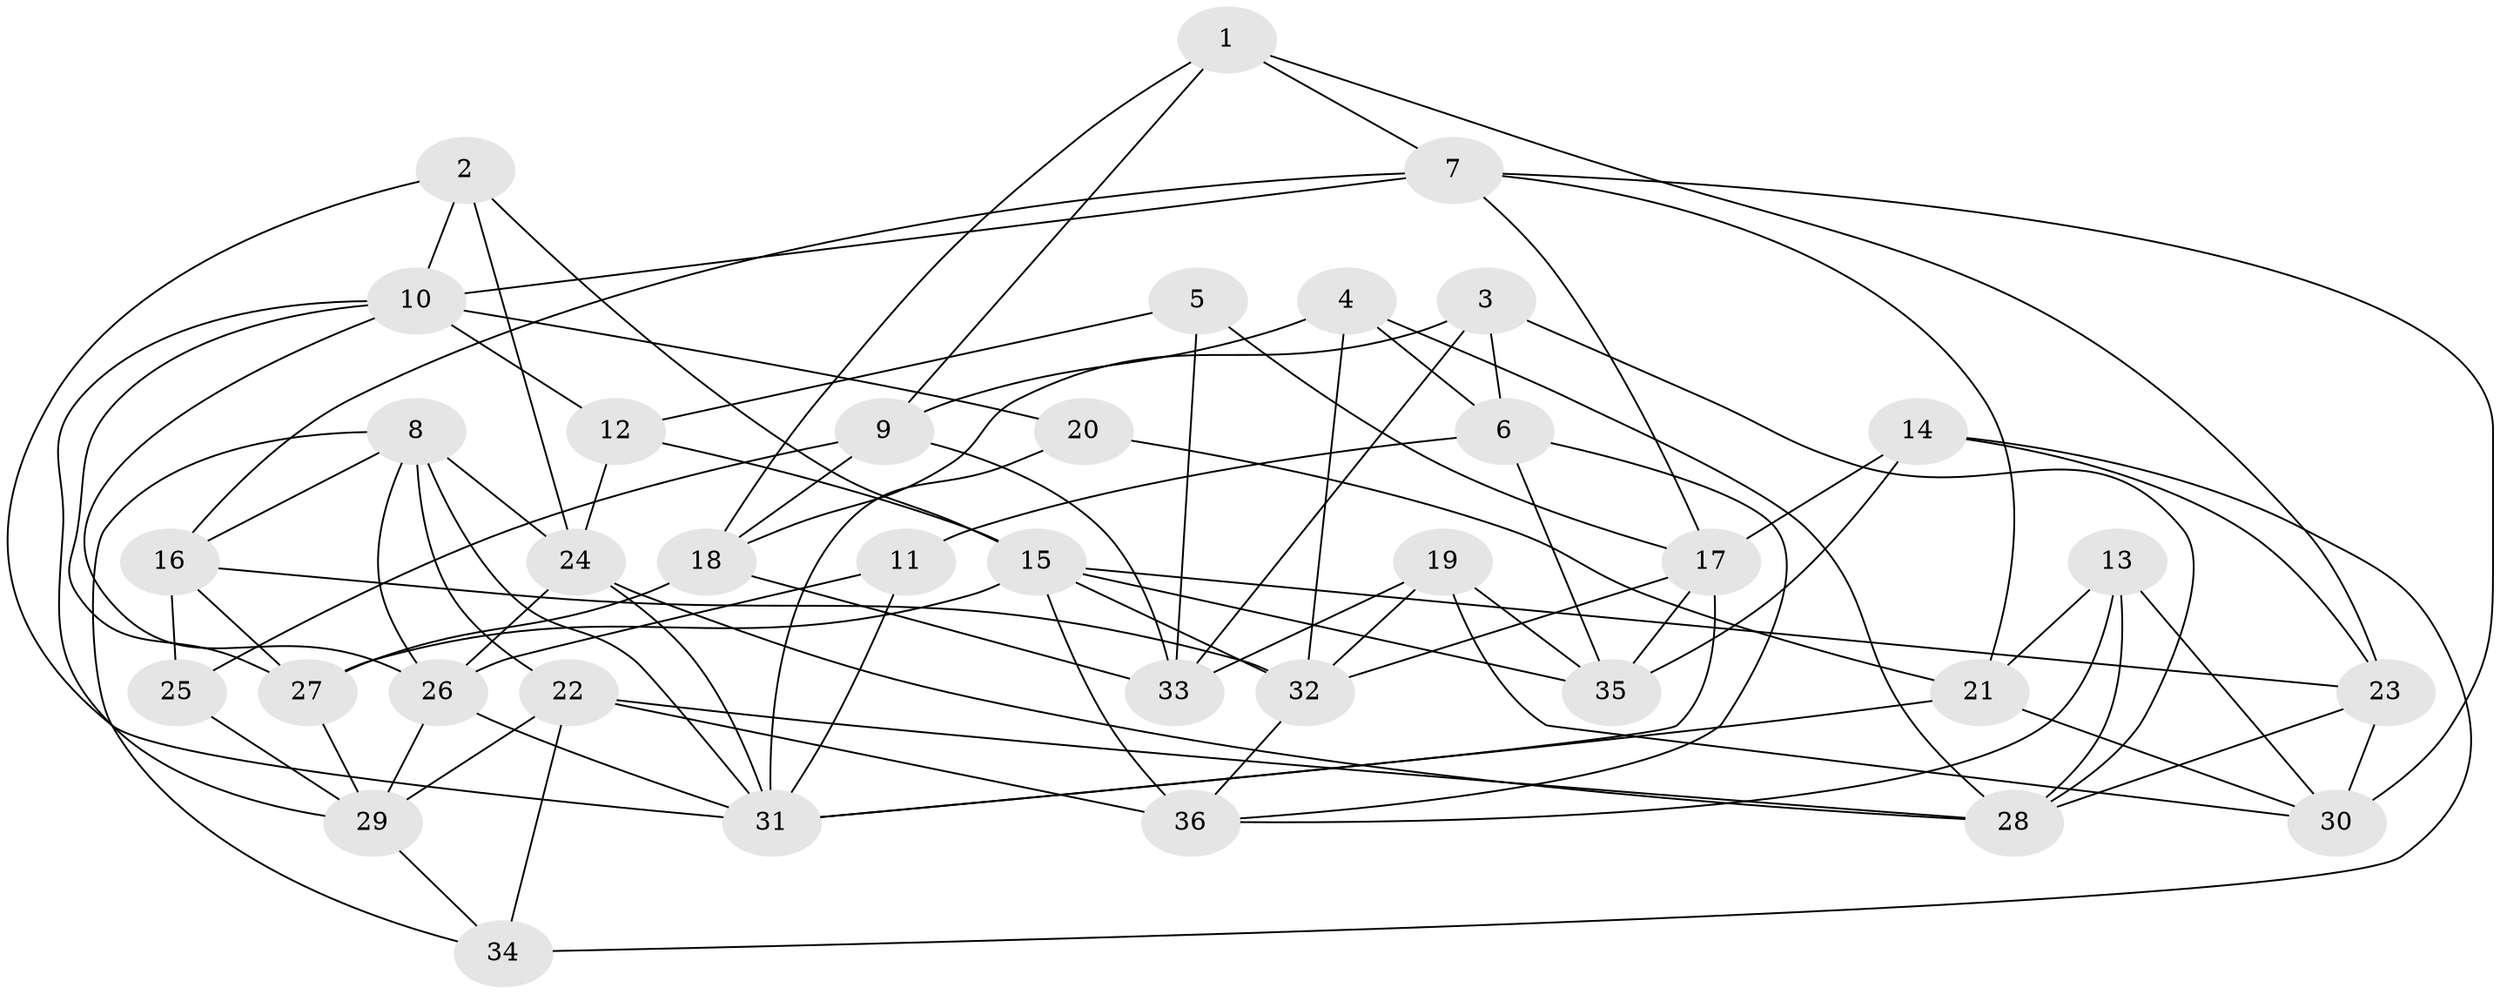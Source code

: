 // original degree distribution, {4: 1.0}
// Generated by graph-tools (version 1.1) at 2025/02/03/09/25 03:02:56]
// undirected, 36 vertices, 89 edges
graph export_dot {
graph [start="1"]
  node [color=gray90,style=filled];
  1;
  2;
  3;
  4;
  5;
  6;
  7;
  8;
  9;
  10;
  11;
  12;
  13;
  14;
  15;
  16;
  17;
  18;
  19;
  20;
  21;
  22;
  23;
  24;
  25;
  26;
  27;
  28;
  29;
  30;
  31;
  32;
  33;
  34;
  35;
  36;
  1 -- 7 [weight=1.0];
  1 -- 9 [weight=1.0];
  1 -- 18 [weight=1.0];
  1 -- 23 [weight=1.0];
  2 -- 10 [weight=1.0];
  2 -- 15 [weight=1.0];
  2 -- 24 [weight=1.0];
  2 -- 31 [weight=1.0];
  3 -- 6 [weight=1.0];
  3 -- 18 [weight=1.0];
  3 -- 28 [weight=1.0];
  3 -- 33 [weight=1.0];
  4 -- 6 [weight=1.0];
  4 -- 9 [weight=1.0];
  4 -- 28 [weight=1.0];
  4 -- 32 [weight=1.0];
  5 -- 12 [weight=1.0];
  5 -- 17 [weight=1.0];
  5 -- 33 [weight=2.0];
  6 -- 11 [weight=2.0];
  6 -- 35 [weight=1.0];
  6 -- 36 [weight=1.0];
  7 -- 10 [weight=1.0];
  7 -- 16 [weight=2.0];
  7 -- 17 [weight=1.0];
  7 -- 21 [weight=1.0];
  7 -- 30 [weight=2.0];
  8 -- 16 [weight=1.0];
  8 -- 22 [weight=1.0];
  8 -- 24 [weight=1.0];
  8 -- 26 [weight=1.0];
  8 -- 31 [weight=1.0];
  8 -- 34 [weight=1.0];
  9 -- 18 [weight=1.0];
  9 -- 25 [weight=2.0];
  9 -- 33 [weight=1.0];
  10 -- 12 [weight=2.0];
  10 -- 20 [weight=3.0];
  10 -- 26 [weight=1.0];
  10 -- 27 [weight=1.0];
  10 -- 29 [weight=1.0];
  11 -- 26 [weight=1.0];
  11 -- 31 [weight=1.0];
  12 -- 15 [weight=2.0];
  12 -- 24 [weight=1.0];
  13 -- 21 [weight=1.0];
  13 -- 28 [weight=1.0];
  13 -- 30 [weight=1.0];
  13 -- 36 [weight=1.0];
  14 -- 17 [weight=1.0];
  14 -- 23 [weight=2.0];
  14 -- 34 [weight=1.0];
  14 -- 35 [weight=2.0];
  15 -- 23 [weight=1.0];
  15 -- 27 [weight=1.0];
  15 -- 32 [weight=1.0];
  15 -- 35 [weight=1.0];
  15 -- 36 [weight=1.0];
  16 -- 25 [weight=1.0];
  16 -- 27 [weight=1.0];
  16 -- 32 [weight=1.0];
  17 -- 31 [weight=1.0];
  17 -- 32 [weight=1.0];
  17 -- 35 [weight=1.0];
  18 -- 27 [weight=2.0];
  18 -- 33 [weight=1.0];
  19 -- 30 [weight=1.0];
  19 -- 32 [weight=1.0];
  19 -- 33 [weight=1.0];
  19 -- 35 [weight=1.0];
  20 -- 21 [weight=2.0];
  20 -- 31 [weight=1.0];
  21 -- 30 [weight=1.0];
  21 -- 31 [weight=1.0];
  22 -- 28 [weight=1.0];
  22 -- 29 [weight=1.0];
  22 -- 34 [weight=1.0];
  22 -- 36 [weight=2.0];
  23 -- 28 [weight=1.0];
  23 -- 30 [weight=1.0];
  24 -- 26 [weight=1.0];
  24 -- 28 [weight=1.0];
  24 -- 31 [weight=1.0];
  25 -- 29 [weight=1.0];
  26 -- 29 [weight=1.0];
  26 -- 31 [weight=1.0];
  27 -- 29 [weight=1.0];
  29 -- 34 [weight=1.0];
  32 -- 36 [weight=1.0];
}
